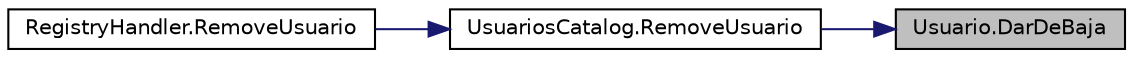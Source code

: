 digraph "Usuario.DarDeBaja"
{
 // INTERACTIVE_SVG=YES
 // LATEX_PDF_SIZE
  edge [fontname="Helvetica",fontsize="10",labelfontname="Helvetica",labelfontsize="10"];
  node [fontname="Helvetica",fontsize="10",shape=record];
  rankdir="RL";
  Node1 [label="Usuario.DarDeBaja",height=0.2,width=0.4,color="black", fillcolor="grey75", style="filled", fontcolor="black",tooltip="Método para desactivar un usuario."];
  Node1 -> Node2 [dir="back",color="midnightblue",fontsize="10",style="solid",fontname="Helvetica"];
  Node2 [label="UsuariosCatalog.RemoveUsuario",height=0.2,width=0.4,color="black", fillcolor="white", style="filled",URL="$classUsuariosCatalog.html#a961c4715374589f1eef9ff7a65dd8866",tooltip="Método para eliminar un usuario, en realidad para simplificar simplemente se le daría de baja."];
  Node2 -> Node3 [dir="back",color="midnightblue",fontsize="10",style="solid",fontname="Helvetica"];
  Node3 [label="RegistryHandler.RemoveUsuario",height=0.2,width=0.4,color="black", fillcolor="white", style="filled",URL="$classRegistryHandler.html#a5891aaccf0f0b364757161dcf5f97ab5",tooltip="Método para eliminar un Usuario."];
}
